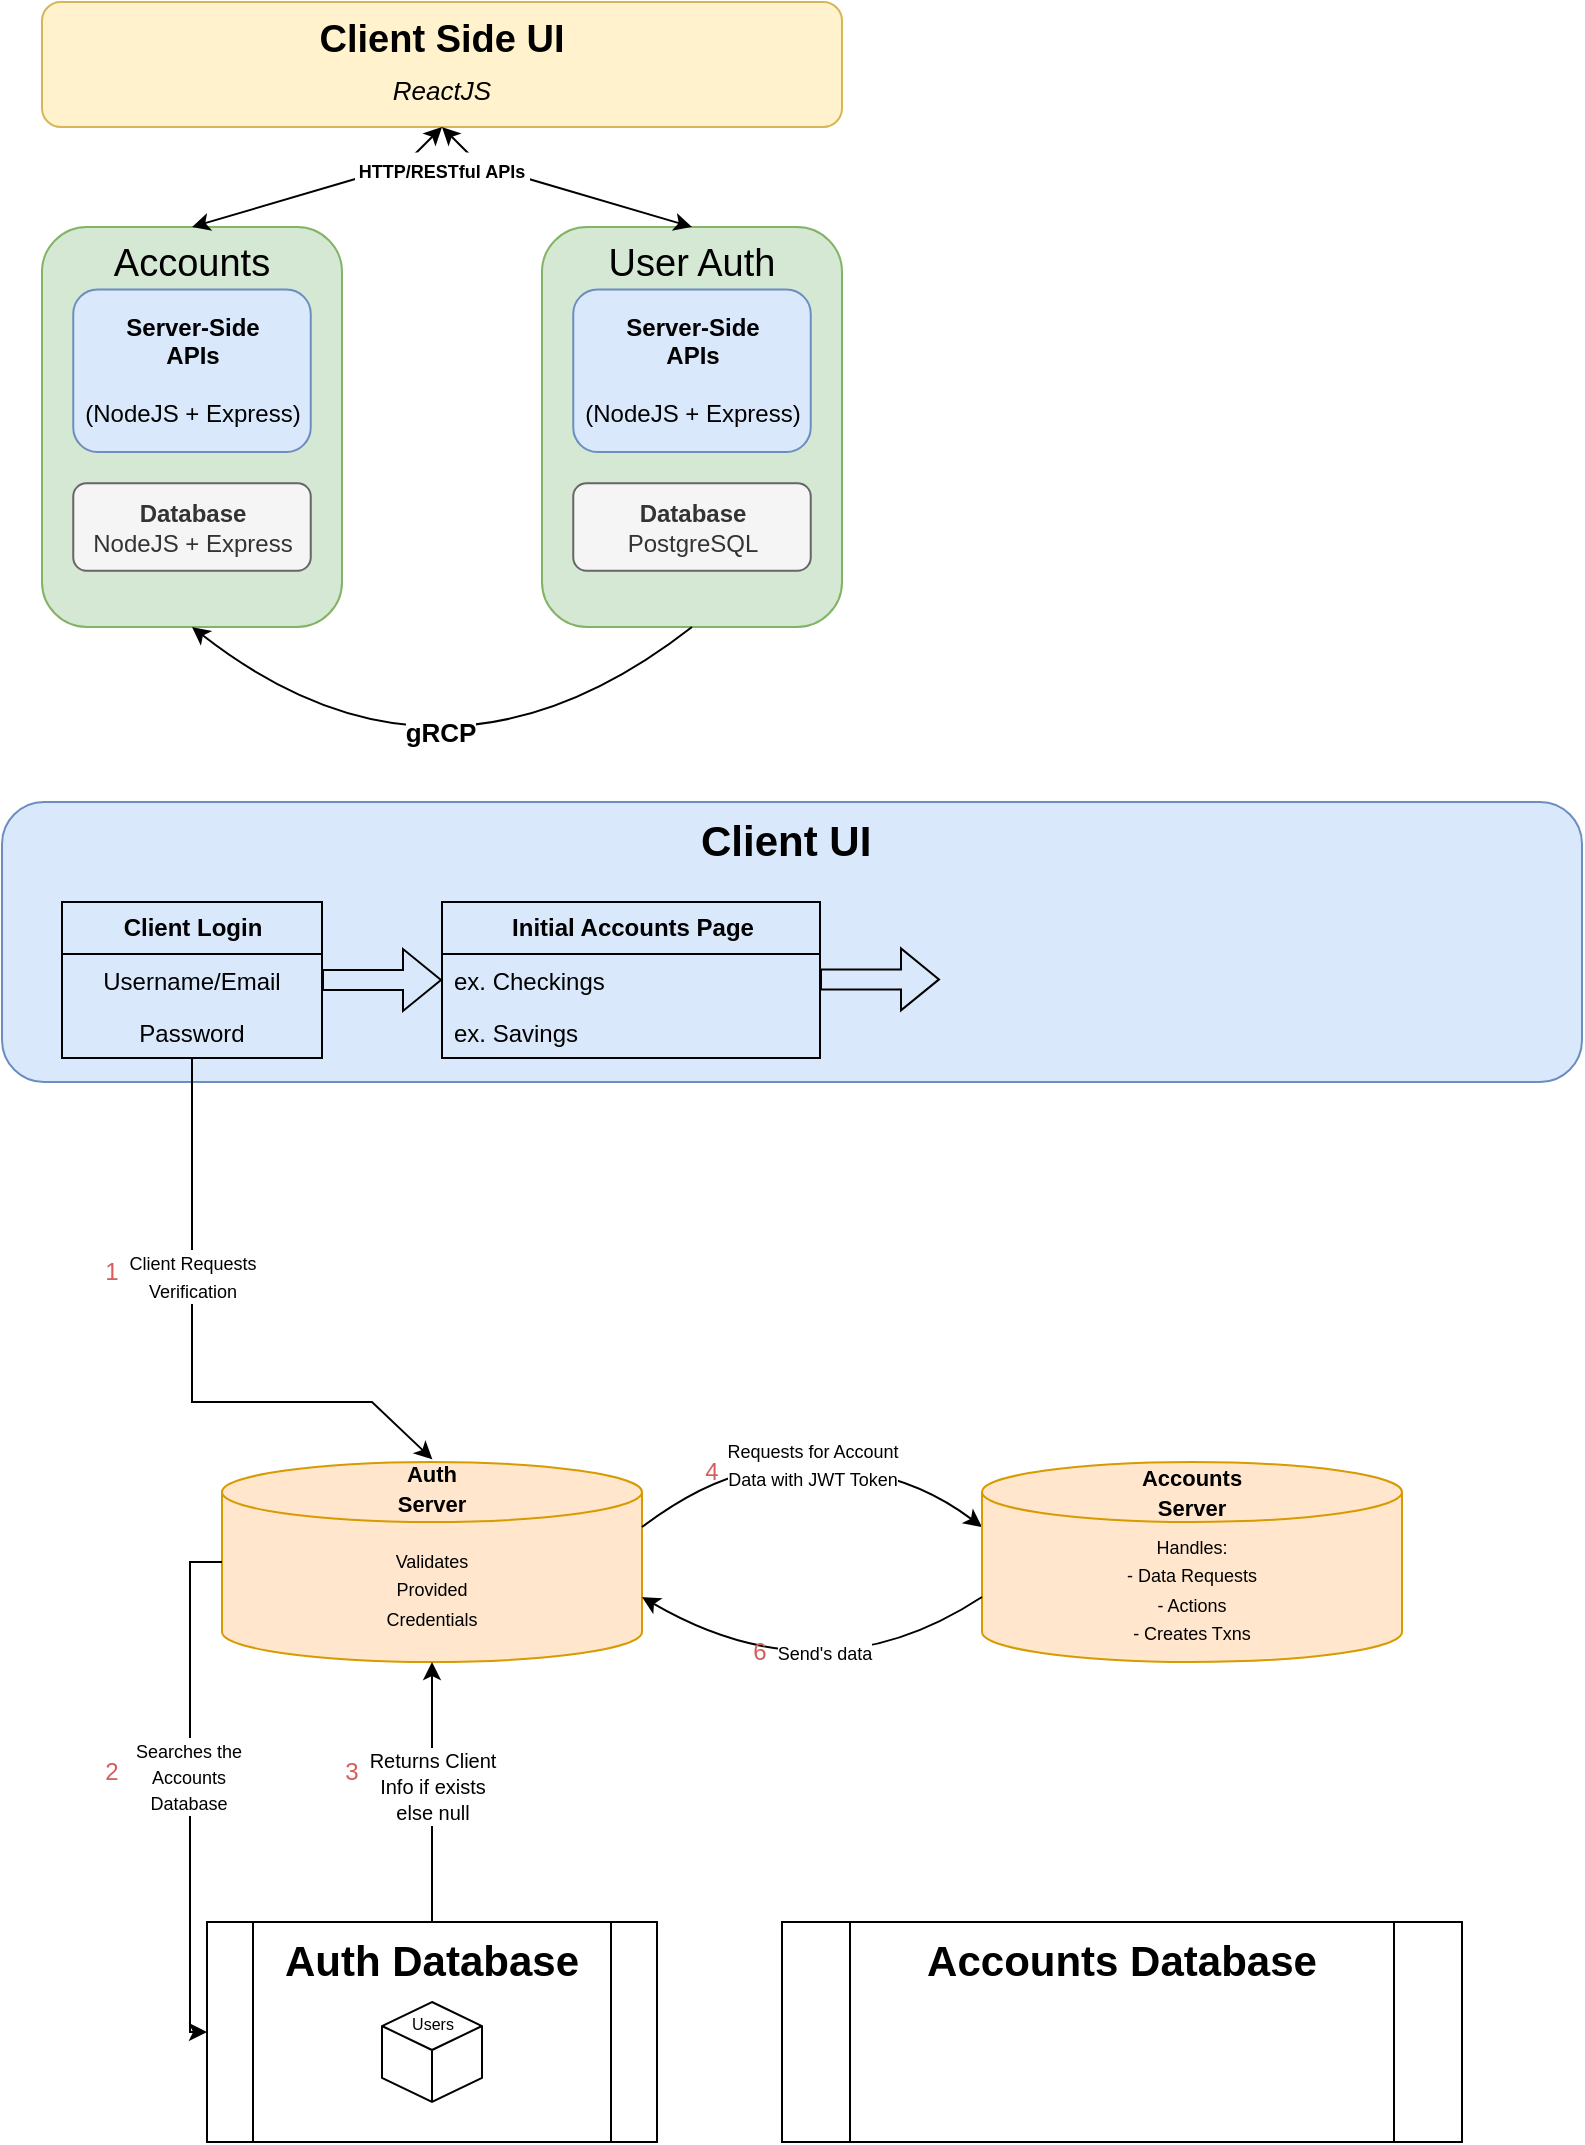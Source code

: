 <mxfile version="21.4.0" type="github">
  <diagram id="prtHgNgQTEPvFCAcTncT" name="Page-1">
    <mxGraphModel dx="918" dy="589" grid="1" gridSize="10" guides="1" tooltips="1" connect="1" arrows="1" fold="1" page="1" pageScale="1" pageWidth="827" pageHeight="1169" math="0" shadow="0">
      <root>
        <mxCell id="0" />
        <mxCell id="1" parent="0" />
        <mxCell id="sCzp43F6P4eFwaI27-4t-1" value="" style="group;aspect=fixed;strokeWidth=0;fontColor=default;labelBackgroundColor=none;" vertex="1" connectable="0" parent="1">
          <mxGeometry x="40" y="40" width="400" height="312.5" as="geometry" />
        </mxCell>
        <mxCell id="W_EmYKKKbLou7GbKtM4T-2" value="&lt;p style=&quot;line-height: 100%;&quot;&gt;&lt;b style=&quot;&quot;&gt;&lt;font style=&quot;font-size: 19px;&quot;&gt;Client Side UI&lt;/font&gt;&lt;/b&gt;&lt;font style=&quot;font-size: 13px;&quot;&gt;&lt;i&gt;&lt;br&gt;&lt;/i&gt;&lt;/font&gt;&lt;/p&gt;&lt;p style=&quot;line-height: 100%;&quot;&gt;&lt;font style=&quot;font-size: 13px;&quot;&gt;&lt;i&gt;ReactJS&lt;/i&gt;&lt;/font&gt;&lt;/p&gt;" style="rounded=1;whiteSpace=wrap;html=1;fillColor=#fff2cc;strokeColor=#d6b656;" parent="sCzp43F6P4eFwaI27-4t-1" vertex="1">
          <mxGeometry width="400" height="62.5" as="geometry" />
        </mxCell>
        <mxCell id="W_EmYKKKbLou7GbKtM4T-4" value="&lt;font style=&quot;&quot;&gt;&lt;font style=&quot;font-size: 19px;&quot;&gt;Accounts&lt;/font&gt;&lt;/font&gt;" style="rounded=1;whiteSpace=wrap;html=1;fillColor=#d5e8d4;strokeColor=#82b366;verticalAlign=top;labelPosition=center;verticalLabelPosition=middle;align=center;" parent="sCzp43F6P4eFwaI27-4t-1" vertex="1">
          <mxGeometry y="112.5" width="150" height="200" as="geometry" />
        </mxCell>
        <mxCell id="W_EmYKKKbLou7GbKtM4T-5" value="&lt;font style=&quot;&quot;&gt;&lt;font style=&quot;font-size: 19px;&quot;&gt;User Auth&lt;/font&gt;&lt;/font&gt;" style="rounded=1;whiteSpace=wrap;html=1;fillColor=#d5e8d4;strokeColor=#82b366;verticalAlign=top;" parent="sCzp43F6P4eFwaI27-4t-1" vertex="1">
          <mxGeometry x="250" y="112.5" width="150" height="200" as="geometry" />
        </mxCell>
        <mxCell id="W_EmYKKKbLou7GbKtM4T-6" value="&lt;font style=&quot;font-size: 12px;&quot;&gt;&lt;b&gt;&lt;span style=&quot;&quot;&gt;Server-Side &lt;/span&gt;&lt;br&gt;&lt;/b&gt;&lt;span style=&quot;&quot;&gt;&lt;b&gt;APIs&lt;/b&gt;&lt;br&gt;&lt;/span&gt;&lt;br&gt;&lt;font style=&quot;font-size: 12px;&quot;&gt;(NodeJS + Express)&lt;/font&gt;&lt;br&gt;&lt;/font&gt;" style="rounded=1;whiteSpace=wrap;html=1;fillColor=#dae8fc;strokeColor=#6c8ebf;" parent="sCzp43F6P4eFwaI27-4t-1" vertex="1">
          <mxGeometry x="15.625" y="143.75" width="118.75" height="81.25" as="geometry" />
        </mxCell>
        <mxCell id="W_EmYKKKbLou7GbKtM4T-7" value="&lt;span style=&quot;color: rgb(0, 0, 0); font-family: Helvetica; font-style: normal; font-variant-ligatures: normal; font-variant-caps: normal; letter-spacing: normal; orphans: 2; text-align: center; text-indent: 0px; text-transform: none; widows: 2; word-spacing: 0px; -webkit-text-stroke-width: 0px; text-decoration-thickness: initial; text-decoration-style: initial; text-decoration-color: initial; float: none; display: inline !important;&quot;&gt;&lt;font style=&quot;font-size: 12px;&quot;&gt;&lt;b&gt;&lt;span style=&quot;&quot;&gt;Server-Side &lt;/span&gt;&lt;br&gt;&lt;/b&gt;&lt;span style=&quot;&quot;&gt;&lt;b&gt;APIs&lt;br&gt;&lt;/b&gt;&lt;/span&gt;&lt;br&gt;&lt;font style=&quot;font-weight: 400; font-size: 12px;&quot;&gt;(NodeJS + Express)&lt;/font&gt;&lt;br&gt;&lt;/font&gt;&lt;/span&gt;" style="rounded=1;whiteSpace=wrap;html=1;fillColor=#dae8fc;strokeColor=#6c8ebf;labelBackgroundColor=none;" parent="sCzp43F6P4eFwaI27-4t-1" vertex="1">
          <mxGeometry x="265.625" y="143.75" width="118.75" height="81.25" as="geometry" />
        </mxCell>
        <mxCell id="W_EmYKKKbLou7GbKtM4T-8" value="&lt;font style=&quot;font-size: 12px;&quot;&gt;&lt;span style=&quot;&quot;&gt;&lt;b&gt;Database&lt;/b&gt;&lt;/span&gt;&lt;br&gt;&lt;font style=&quot;font-size: 12px;&quot;&gt;NodeJS + Express&lt;/font&gt;&lt;br&gt;&lt;/font&gt;" style="rounded=1;whiteSpace=wrap;html=1;fillColor=#f5f5f5;fontColor=#333333;strokeColor=#666666;" parent="sCzp43F6P4eFwaI27-4t-1" vertex="1">
          <mxGeometry x="15.625" y="240.625" width="118.75" height="43.75" as="geometry" />
        </mxCell>
        <mxCell id="W_EmYKKKbLou7GbKtM4T-9" value="&lt;font style=&quot;font-size: 12px;&quot;&gt;&lt;span style=&quot;&quot;&gt;&lt;b&gt;Database&lt;/b&gt;&lt;/span&gt;&lt;br&gt;&lt;font style=&quot;font-size: 12px;&quot;&gt;PostgreSQL&lt;/font&gt;&lt;br&gt;&lt;/font&gt;" style="rounded=1;whiteSpace=wrap;html=1;fillColor=#f5f5f5;fontColor=#333333;strokeColor=#666666;" parent="sCzp43F6P4eFwaI27-4t-1" vertex="1">
          <mxGeometry x="265.625" y="240.625" width="118.75" height="43.75" as="geometry" />
        </mxCell>
        <mxCell id="07pTWyjCVWl16_RxVCYl-13" value="" style="endArrow=classic;startArrow=classic;html=1;rounded=0;" parent="sCzp43F6P4eFwaI27-4t-1" edge="1">
          <mxGeometry width="50" height="50" relative="1" as="geometry">
            <mxPoint x="75" y="112.5" as="sourcePoint" />
            <mxPoint x="200" y="62.5" as="targetPoint" />
            <Array as="points">
              <mxPoint x="181.25" y="81.25" />
            </Array>
          </mxGeometry>
        </mxCell>
        <mxCell id="07pTWyjCVWl16_RxVCYl-14" value="" style="endArrow=classic;startArrow=classic;html=1;rounded=0;exitX=0.5;exitY=1;exitDx=0;exitDy=0;entryX=0.5;entryY=0;entryDx=0;entryDy=0;" parent="sCzp43F6P4eFwaI27-4t-1" source="W_EmYKKKbLou7GbKtM4T-2" target="W_EmYKKKbLou7GbKtM4T-5" edge="1">
          <mxGeometry width="50" height="50" relative="1" as="geometry">
            <mxPoint x="200" y="112.5" as="sourcePoint" />
            <mxPoint x="325" y="62.5" as="targetPoint" />
            <Array as="points">
              <mxPoint x="218.75" y="81.25" />
            </Array>
          </mxGeometry>
        </mxCell>
        <mxCell id="sCzp43F6P4eFwaI27-4t-2" value="" style="curved=1;endArrow=classic;html=1;rounded=0;entryX=0.5;entryY=1;entryDx=0;entryDy=0;exitX=0.5;exitY=1;exitDx=0;exitDy=0;" edge="1" parent="sCzp43F6P4eFwaI27-4t-1" source="W_EmYKKKbLou7GbKtM4T-5" target="W_EmYKKKbLou7GbKtM4T-4">
          <mxGeometry width="50" height="50" relative="1" as="geometry">
            <mxPoint x="175" y="380" as="sourcePoint" />
            <mxPoint x="80" y="370" as="targetPoint" />
            <Array as="points">
              <mxPoint x="200" y="410" />
            </Array>
          </mxGeometry>
        </mxCell>
        <mxCell id="sCzp43F6P4eFwaI27-4t-3" value="&lt;font size=&quot;1&quot; style=&quot;&quot;&gt;&lt;b style=&quot;font-size: 13px;&quot;&gt;gRCP&lt;/b&gt;&lt;/font&gt;" style="edgeLabel;html=1;align=center;verticalAlign=middle;resizable=0;points=[];" vertex="1" connectable="0" parent="sCzp43F6P4eFwaI27-4t-2">
          <mxGeometry x="0.18" y="-35" relative="1" as="geometry">
            <mxPoint as="offset" />
          </mxGeometry>
        </mxCell>
        <mxCell id="07pTWyjCVWl16_RxVCYl-11" value="&lt;b&gt;&lt;font style=&quot;font-size: 9px;&quot;&gt;HTTP/RESTful APIs&lt;/font&gt;&lt;/b&gt;" style="rounded=0;whiteSpace=wrap;html=1;strokeWidth=0;fillColor=default;gradientColor=none;dashed=1;dashPattern=1 4;perimeterSpacing=13;strokeColor=none;" parent="sCzp43F6P4eFwaI27-4t-1" vertex="1">
          <mxGeometry x="156.25" y="75" width="87.5" height="18.75" as="geometry" />
        </mxCell>
        <mxCell id="sCzp43F6P4eFwaI27-4t-16" value="&lt;b&gt;&lt;font style=&quot;font-size: 21px;&quot;&gt;Client UI&amp;nbsp;&lt;/font&gt;&lt;/b&gt;" style="rounded=1;whiteSpace=wrap;html=1;fillColor=#dae8fc;strokeColor=#6c8ebf;verticalAlign=top;" vertex="1" parent="1">
          <mxGeometry x="20" y="440" width="790" height="140" as="geometry" />
        </mxCell>
        <mxCell id="sCzp43F6P4eFwaI27-4t-20" value="" style="group;labelBackgroundColor=none;" vertex="1" connectable="0" parent="1">
          <mxGeometry x="130" y="770" width="240" height="110" as="geometry" />
        </mxCell>
        <mxCell id="sCzp43F6P4eFwaI27-4t-14" value="&lt;font style=&quot;font-size: 9px;&quot;&gt;Validates&lt;br&gt;Provided&lt;br&gt;Credentials&lt;/font&gt;" style="shape=cylinder3;whiteSpace=wrap;html=1;boundedLbl=1;backgroundOutline=1;size=15;fillColor=#ffe6cc;strokeColor=#d79b00;" vertex="1" parent="sCzp43F6P4eFwaI27-4t-20">
          <mxGeometry width="210" height="100" as="geometry" />
        </mxCell>
        <mxCell id="sCzp43F6P4eFwaI27-4t-17" value="&lt;font style=&quot;font-size: 11px;&quot;&gt;&lt;b&gt;Auth&lt;br&gt;Server&lt;/b&gt;&lt;/font&gt;" style="text;html=1;strokeColor=none;fillColor=none;align=center;verticalAlign=middle;whiteSpace=wrap;rounded=0;" vertex="1" parent="sCzp43F6P4eFwaI27-4t-20">
          <mxGeometry x="63" y="10" width="84" height="6.25" as="geometry" />
        </mxCell>
        <mxCell id="sCzp43F6P4eFwaI27-4t-22" value="" style="endArrow=classic;html=1;rounded=0;entryX=0.501;entryY=-0.013;entryDx=0;entryDy=0;entryPerimeter=0;" edge="1" parent="1" source="sCzp43F6P4eFwaI27-4t-48" target="sCzp43F6P4eFwaI27-4t-14">
          <mxGeometry width="50" height="50" relative="1" as="geometry">
            <mxPoint x="115" y="605" as="sourcePoint" />
            <mxPoint x="250" y="635" as="targetPoint" />
            <Array as="points">
              <mxPoint x="115" y="740" />
              <mxPoint x="205" y="740" />
            </Array>
          </mxGeometry>
        </mxCell>
        <mxCell id="sCzp43F6P4eFwaI27-4t-26" value="&lt;font style=&quot;font-size: 9px;&quot;&gt;Client Requests&lt;br&gt;Verification&lt;/font&gt;" style="edgeLabel;html=1;align=center;verticalAlign=middle;resizable=0;points=[];" vertex="1" connectable="0" parent="sCzp43F6P4eFwaI27-4t-22">
          <mxGeometry x="-0.111" relative="1" as="geometry">
            <mxPoint y="-26" as="offset" />
          </mxGeometry>
        </mxCell>
        <mxCell id="sCzp43F6P4eFwaI27-4t-27" value="&lt;font style=&quot;font-size: 9px;&quot;&gt;Requests for Account&lt;br&gt;Data with JWT Token&lt;/font&gt;" style="endArrow=classic;html=1;exitX=1;exitY=0;exitDx=0;exitDy=32.5;exitPerimeter=0;entryX=0;entryY=0;entryDx=0;entryDy=32.5;entryPerimeter=0;curved=1;" edge="1" parent="1" source="sCzp43F6P4eFwaI27-4t-14" target="sCzp43F6P4eFwaI27-4t-59">
          <mxGeometry x="-0.001" width="50" height="50" relative="1" as="geometry">
            <mxPoint x="380" y="730" as="sourcePoint" />
            <mxPoint x="440" y="780" as="targetPoint" />
            <Array as="points">
              <mxPoint x="370" y="780" />
              <mxPoint x="420" y="770" />
              <mxPoint x="480" y="780" />
            </Array>
            <mxPoint as="offset" />
          </mxGeometry>
        </mxCell>
        <mxCell id="sCzp43F6P4eFwaI27-4t-29" value="&lt;font style=&quot;font-size: 9px;&quot;&gt;&lt;br&gt;&lt;/font&gt;" style="edgeLabel;html=1;align=left;verticalAlign=middle;resizable=0;points=[];spacing=0;" vertex="1" connectable="0" parent="sCzp43F6P4eFwaI27-4t-27">
          <mxGeometry x="0.289" y="-2" relative="1" as="geometry">
            <mxPoint x="-71" y="-22" as="offset" />
          </mxGeometry>
        </mxCell>
        <mxCell id="sCzp43F6P4eFwaI27-4t-35" value="&lt;div style=&quot;&quot;&gt;&lt;br&gt;&lt;/div&gt;" style="edgeLabel;html=1;align=left;verticalAlign=middle;resizable=0;points=[];spacing=0;" vertex="1" connectable="0" parent="sCzp43F6P4eFwaI27-4t-27">
          <mxGeometry x="0.288" y="-1" relative="1" as="geometry">
            <mxPoint x="-71" y="19" as="offset" />
          </mxGeometry>
        </mxCell>
        <mxCell id="sCzp43F6P4eFwaI27-4t-43" value="&lt;b&gt;Initial Accounts Page&lt;/b&gt;" style="swimlane;fontStyle=0;childLayout=stackLayout;horizontal=1;startSize=26;fillColor=none;horizontalStack=0;resizeParent=1;resizeParentMax=0;resizeLast=0;collapsible=1;marginBottom=0;html=1;" vertex="1" parent="1">
          <mxGeometry x="240" y="490" width="189" height="78" as="geometry" />
        </mxCell>
        <mxCell id="sCzp43F6P4eFwaI27-4t-45" value="ex. Checkings" style="text;strokeColor=none;fillColor=none;align=left;verticalAlign=top;spacingLeft=4;spacingRight=4;overflow=hidden;rotatable=0;points=[[0,0.5],[1,0.5]];portConstraint=eastwest;whiteSpace=wrap;html=1;" vertex="1" parent="sCzp43F6P4eFwaI27-4t-43">
          <mxGeometry y="26" width="189" height="26" as="geometry" />
        </mxCell>
        <mxCell id="sCzp43F6P4eFwaI27-4t-46" value="ex. Savings" style="text;strokeColor=none;fillColor=none;align=left;verticalAlign=top;spacingLeft=4;spacingRight=4;overflow=hidden;rotatable=0;points=[[0,0.5],[1,0.5]];portConstraint=eastwest;whiteSpace=wrap;html=1;" vertex="1" parent="sCzp43F6P4eFwaI27-4t-43">
          <mxGeometry y="52" width="189" height="26" as="geometry" />
        </mxCell>
        <mxCell id="sCzp43F6P4eFwaI27-4t-48" value="&lt;b&gt;Client Login&lt;/b&gt;" style="swimlane;fontStyle=0;childLayout=stackLayout;horizontal=1;startSize=26;fillColor=none;horizontalStack=0;resizeParent=1;resizeParentMax=0;resizeLast=0;collapsible=1;marginBottom=0;html=1;" vertex="1" parent="1">
          <mxGeometry x="50" y="490" width="130" height="78" as="geometry" />
        </mxCell>
        <mxCell id="sCzp43F6P4eFwaI27-4t-50" value="Username/Email" style="text;strokeColor=none;fillColor=none;align=center;verticalAlign=top;spacingLeft=4;spacingRight=4;overflow=hidden;rotatable=0;points=[[0,0.5],[1,0.5]];portConstraint=eastwest;whiteSpace=wrap;html=1;" vertex="1" parent="sCzp43F6P4eFwaI27-4t-48">
          <mxGeometry y="26" width="130" height="26" as="geometry" />
        </mxCell>
        <mxCell id="sCzp43F6P4eFwaI27-4t-52" value="Password" style="text;strokeColor=none;fillColor=none;align=center;verticalAlign=top;spacingLeft=4;spacingRight=4;overflow=hidden;rotatable=0;points=[[0,0.5],[1,0.5]];portConstraint=eastwest;whiteSpace=wrap;html=1;" vertex="1" parent="sCzp43F6P4eFwaI27-4t-48">
          <mxGeometry y="52" width="130" height="26" as="geometry" />
        </mxCell>
        <mxCell id="sCzp43F6P4eFwaI27-4t-53" value="&lt;font size=&quot;1&quot; style=&quot;&quot;&gt;&lt;b style=&quot;font-size: 21px;&quot;&gt;Auth Database&lt;/b&gt;&lt;/font&gt;" style="shape=process;whiteSpace=wrap;html=1;backgroundOutline=1;verticalAlign=top;" vertex="1" parent="1">
          <mxGeometry x="122.5" y="1000" width="225" height="110" as="geometry" />
        </mxCell>
        <mxCell id="sCzp43F6P4eFwaI27-4t-55" value="" style="endArrow=classic;html=1;rounded=0;entryX=0;entryY=0.5;entryDx=0;entryDy=0;" edge="1" parent="1" target="sCzp43F6P4eFwaI27-4t-53">
          <mxGeometry width="50" height="50" relative="1" as="geometry">
            <mxPoint x="130" y="820" as="sourcePoint" />
            <mxPoint x="160" y="1055" as="targetPoint" />
            <Array as="points">
              <mxPoint x="114" y="820" />
              <mxPoint x="114" y="930" />
              <mxPoint x="114" y="1055" />
            </Array>
          </mxGeometry>
        </mxCell>
        <mxCell id="sCzp43F6P4eFwaI27-4t-56" value="&lt;font style=&quot;font-size: 9px;&quot;&gt;Searches the &lt;br&gt;Accounts &lt;br&gt;Database&lt;/font&gt;" style="edgeLabel;html=1;align=center;verticalAlign=middle;resizable=0;points=[];" vertex="1" connectable="0" parent="sCzp43F6P4eFwaI27-4t-55">
          <mxGeometry x="-0.057" y="-1" relative="1" as="geometry">
            <mxPoint as="offset" />
          </mxGeometry>
        </mxCell>
        <mxCell id="sCzp43F6P4eFwaI27-4t-57" value="" style="endArrow=classic;html=1;rounded=0;exitX=0.5;exitY=0;exitDx=0;exitDy=0;entryX=0.5;entryY=1;entryDx=0;entryDy=0;entryPerimeter=0;" edge="1" parent="1" source="sCzp43F6P4eFwaI27-4t-53" target="sCzp43F6P4eFwaI27-4t-14">
          <mxGeometry width="50" height="50" relative="1" as="geometry">
            <mxPoint x="290" y="930" as="sourcePoint" />
            <mxPoint x="340" y="880" as="targetPoint" />
          </mxGeometry>
        </mxCell>
        <mxCell id="sCzp43F6P4eFwaI27-4t-58" value="&lt;font size=&quot;1&quot;&gt;Returns Client&lt;br&gt;Info if exists&lt;br&gt;else null&lt;br&gt;&lt;/font&gt;" style="edgeLabel;html=1;align=center;verticalAlign=middle;resizable=0;points=[];" vertex="1" connectable="0" parent="sCzp43F6P4eFwaI27-4t-57">
          <mxGeometry x="0.048" relative="1" as="geometry">
            <mxPoint as="offset" />
          </mxGeometry>
        </mxCell>
        <mxCell id="sCzp43F6P4eFwaI27-4t-63" value="" style="shape=flexArrow;endArrow=classic;html=1;rounded=0;exitX=1;exitY=0.5;exitDx=0;exitDy=0;" edge="1" parent="1" source="sCzp43F6P4eFwaI27-4t-50" target="sCzp43F6P4eFwaI27-4t-43">
          <mxGeometry width="50" height="50" relative="1" as="geometry">
            <mxPoint x="180" y="554" as="sourcePoint" />
            <mxPoint x="230" y="504" as="targetPoint" />
          </mxGeometry>
        </mxCell>
        <mxCell id="sCzp43F6P4eFwaI27-4t-65" value="" style="shape=flexArrow;endArrow=classic;html=1;rounded=0;exitX=1;exitY=0.5;exitDx=0;exitDy=0;" edge="1" parent="1">
          <mxGeometry width="50" height="50" relative="1" as="geometry">
            <mxPoint x="429" y="528.69" as="sourcePoint" />
            <mxPoint x="489" y="528.69" as="targetPoint" />
          </mxGeometry>
        </mxCell>
        <mxCell id="sCzp43F6P4eFwaI27-4t-66" value="" style="group;verticalAlign=middle;" vertex="1" connectable="0" parent="1">
          <mxGeometry x="510" y="770" width="210" height="100" as="geometry" />
        </mxCell>
        <mxCell id="sCzp43F6P4eFwaI27-4t-59" value="&lt;font style=&quot;font-size: 9px;&quot;&gt;Handles:&lt;br&gt;- Data Requests&lt;br&gt;- Actions&lt;br&gt;- Creates Txns&lt;/font&gt;" style="shape=cylinder3;whiteSpace=wrap;html=1;boundedLbl=1;backgroundOutline=1;size=15;fillColor=#ffe6cc;strokeColor=#d79b00;" vertex="1" parent="sCzp43F6P4eFwaI27-4t-66">
          <mxGeometry width="210" height="100" as="geometry" />
        </mxCell>
        <mxCell id="sCzp43F6P4eFwaI27-4t-62" value="&lt;font style=&quot;font-size: 11px;&quot;&gt;&lt;b&gt;Accounts Server&lt;/b&gt;&lt;/font&gt;" style="text;html=1;strokeColor=none;fillColor=none;align=center;verticalAlign=middle;whiteSpace=wrap;rounded=0;" vertex="1" parent="sCzp43F6P4eFwaI27-4t-66">
          <mxGeometry x="75" width="60" height="30" as="geometry" />
        </mxCell>
        <mxCell id="sCzp43F6P4eFwaI27-4t-67" value="1" style="text;html=1;strokeColor=none;fillColor=none;align=center;verticalAlign=middle;whiteSpace=wrap;rounded=0;fontColor=#d55d5d;" vertex="1" parent="1">
          <mxGeometry x="60" y="660" width="30" height="30" as="geometry" />
        </mxCell>
        <mxCell id="sCzp43F6P4eFwaI27-4t-68" value="2" style="text;html=1;strokeColor=none;fillColor=none;align=center;verticalAlign=middle;whiteSpace=wrap;rounded=0;fontColor=#d55d5d;" vertex="1" parent="1">
          <mxGeometry x="60" y="910" width="30" height="30" as="geometry" />
        </mxCell>
        <mxCell id="sCzp43F6P4eFwaI27-4t-69" value="3" style="text;html=1;strokeColor=none;fillColor=none;align=center;verticalAlign=middle;whiteSpace=wrap;rounded=0;fontColor=#d55d5d;" vertex="1" parent="1">
          <mxGeometry x="180" y="910" width="30" height="30" as="geometry" />
        </mxCell>
        <mxCell id="sCzp43F6P4eFwaI27-4t-73" value="" style="endArrow=classic;html=1;entryX=1;entryY=0;entryDx=0;entryDy=67.5;entryPerimeter=0;exitX=0;exitY=0;exitDx=0;exitDy=67.5;exitPerimeter=0;curved=1;" edge="1" parent="1" source="sCzp43F6P4eFwaI27-4t-59" target="sCzp43F6P4eFwaI27-4t-14">
          <mxGeometry width="50" height="50" relative="1" as="geometry">
            <mxPoint x="410" y="850" as="sourcePoint" />
            <mxPoint x="460" y="800" as="targetPoint" />
            <Array as="points">
              <mxPoint x="430" y="890" />
            </Array>
          </mxGeometry>
        </mxCell>
        <mxCell id="sCzp43F6P4eFwaI27-4t-74" value="&lt;font style=&quot;font-size: 9px;&quot;&gt;Send&#39;s data&lt;/font&gt;" style="edgeLabel;html=1;align=center;verticalAlign=middle;resizable=0;points=[];" vertex="1" connectable="0" parent="sCzp43F6P4eFwaI27-4t-73">
          <mxGeometry x="-0.183" y="-21" relative="1" as="geometry">
            <mxPoint as="offset" />
          </mxGeometry>
        </mxCell>
        <mxCell id="sCzp43F6P4eFwaI27-4t-75" value="&lt;span style=&quot;font-size: 21px;&quot;&gt;&lt;b&gt;Accounts Database&lt;br&gt;&lt;/b&gt;&lt;/span&gt;" style="shape=process;whiteSpace=wrap;html=1;backgroundOutline=1;verticalAlign=top;" vertex="1" parent="1">
          <mxGeometry x="410" y="1000" width="340" height="110" as="geometry" />
        </mxCell>
        <mxCell id="sCzp43F6P4eFwaI27-4t-78" value="6" style="text;html=1;strokeColor=none;fillColor=none;align=center;verticalAlign=middle;whiteSpace=wrap;rounded=0;fontColor=#d55d5d;" vertex="1" parent="1">
          <mxGeometry x="384" y="850" width="30" height="30" as="geometry" />
        </mxCell>
        <mxCell id="sCzp43F6P4eFwaI27-4t-77" value="4" style="text;html=1;strokeColor=none;fillColor=none;align=center;verticalAlign=middle;whiteSpace=wrap;rounded=0;fontColor=#d55d5d;" vertex="1" parent="1">
          <mxGeometry x="360" y="760" width="30" height="30" as="geometry" />
        </mxCell>
        <mxCell id="sCzp43F6P4eFwaI27-4t-80" value="" style="html=1;whiteSpace=wrap;shape=isoCube2;backgroundOutline=1;isoAngle=15;align=left;" vertex="1" parent="1">
          <mxGeometry x="210" y="1040" width="50" height="50" as="geometry" />
        </mxCell>
        <mxCell id="sCzp43F6P4eFwaI27-4t-82" value="&lt;font style=&quot;font-size: 8px;&quot;&gt;Users&lt;/font&gt;" style="text;html=1;strokeColor=none;fillColor=none;align=center;verticalAlign=middle;whiteSpace=wrap;rounded=0;" vertex="1" parent="1">
          <mxGeometry x="222.5" y="1050" width="25" as="geometry" />
        </mxCell>
      </root>
    </mxGraphModel>
  </diagram>
</mxfile>
